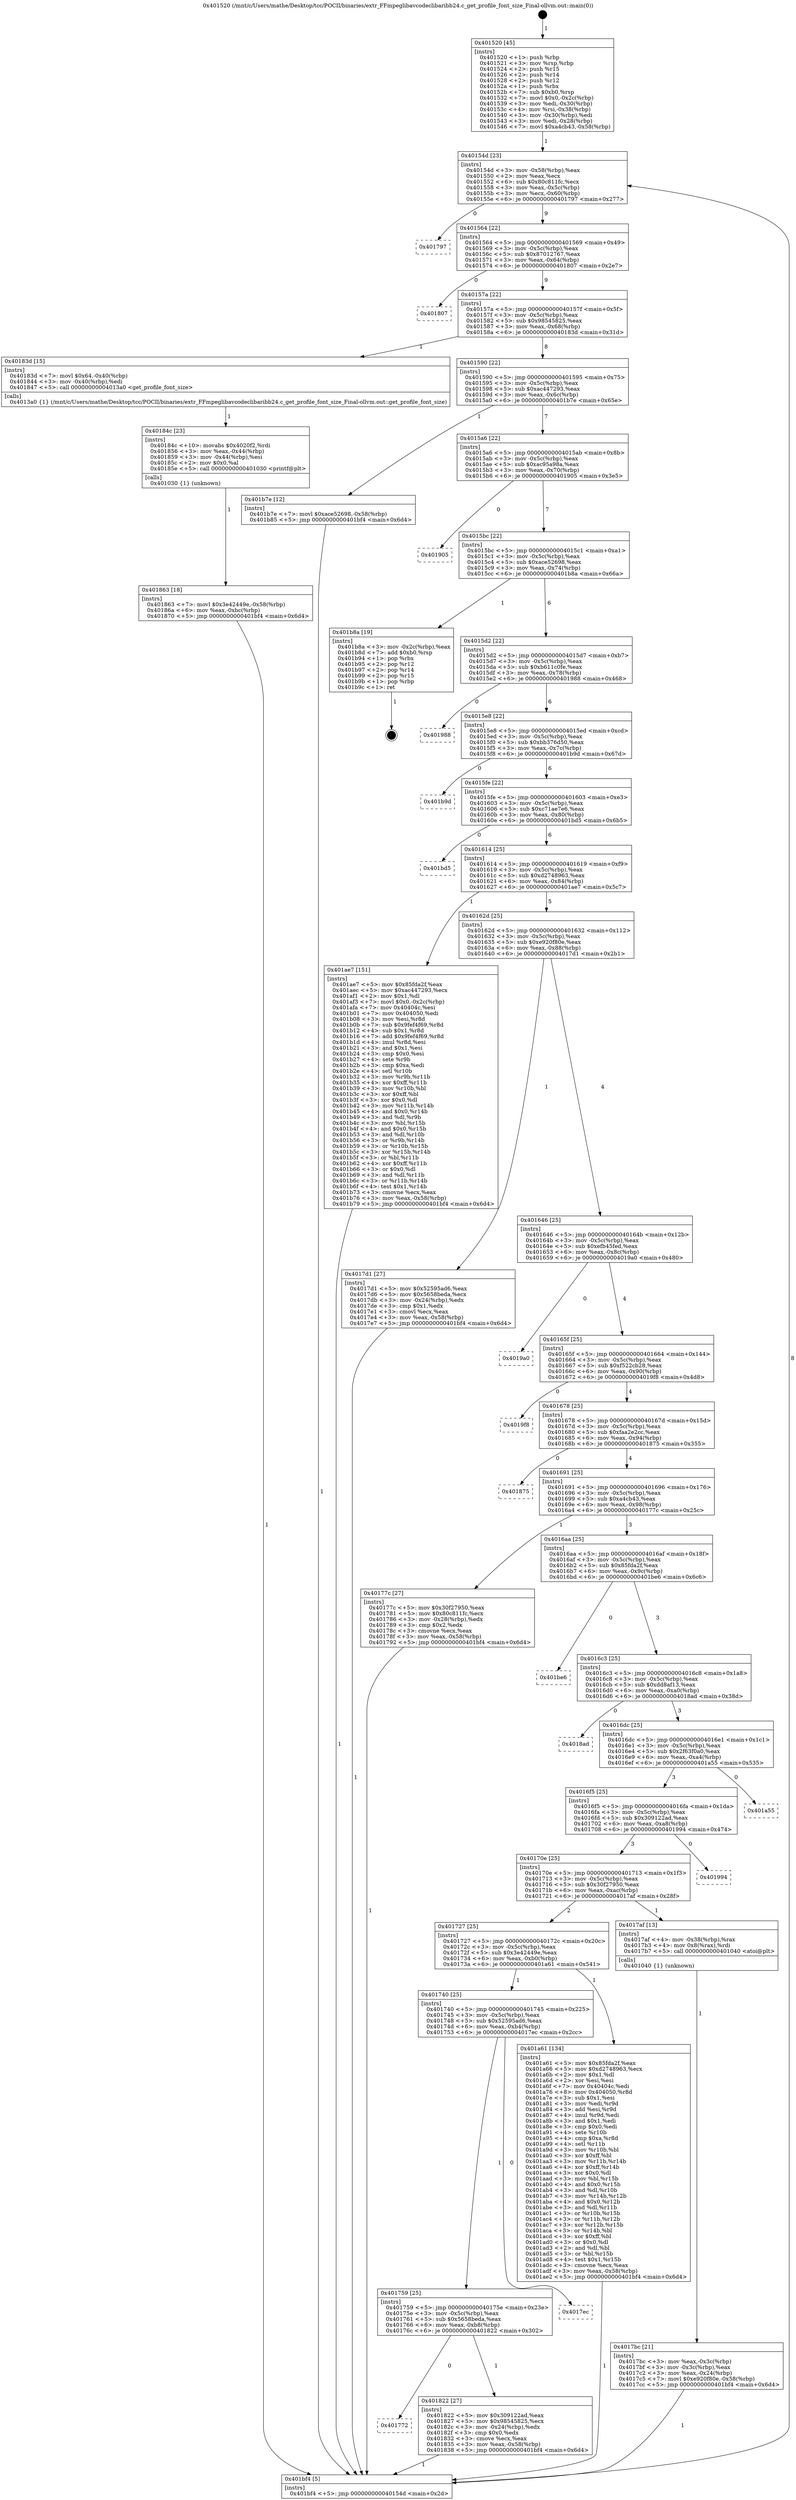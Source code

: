 digraph "0x401520" {
  label = "0x401520 (/mnt/c/Users/mathe/Desktop/tcc/POCII/binaries/extr_FFmpeglibavcodeclibaribb24.c_get_profile_font_size_Final-ollvm.out::main(0))"
  labelloc = "t"
  node[shape=record]

  Entry [label="",width=0.3,height=0.3,shape=circle,fillcolor=black,style=filled]
  "0x40154d" [label="{
     0x40154d [23]\l
     | [instrs]\l
     &nbsp;&nbsp;0x40154d \<+3\>: mov -0x58(%rbp),%eax\l
     &nbsp;&nbsp;0x401550 \<+2\>: mov %eax,%ecx\l
     &nbsp;&nbsp;0x401552 \<+6\>: sub $0x80c811fc,%ecx\l
     &nbsp;&nbsp;0x401558 \<+3\>: mov %eax,-0x5c(%rbp)\l
     &nbsp;&nbsp;0x40155b \<+3\>: mov %ecx,-0x60(%rbp)\l
     &nbsp;&nbsp;0x40155e \<+6\>: je 0000000000401797 \<main+0x277\>\l
  }"]
  "0x401797" [label="{
     0x401797\l
  }", style=dashed]
  "0x401564" [label="{
     0x401564 [22]\l
     | [instrs]\l
     &nbsp;&nbsp;0x401564 \<+5\>: jmp 0000000000401569 \<main+0x49\>\l
     &nbsp;&nbsp;0x401569 \<+3\>: mov -0x5c(%rbp),%eax\l
     &nbsp;&nbsp;0x40156c \<+5\>: sub $0x87012767,%eax\l
     &nbsp;&nbsp;0x401571 \<+3\>: mov %eax,-0x64(%rbp)\l
     &nbsp;&nbsp;0x401574 \<+6\>: je 0000000000401807 \<main+0x2e7\>\l
  }"]
  Exit [label="",width=0.3,height=0.3,shape=circle,fillcolor=black,style=filled,peripheries=2]
  "0x401807" [label="{
     0x401807\l
  }", style=dashed]
  "0x40157a" [label="{
     0x40157a [22]\l
     | [instrs]\l
     &nbsp;&nbsp;0x40157a \<+5\>: jmp 000000000040157f \<main+0x5f\>\l
     &nbsp;&nbsp;0x40157f \<+3\>: mov -0x5c(%rbp),%eax\l
     &nbsp;&nbsp;0x401582 \<+5\>: sub $0x98545825,%eax\l
     &nbsp;&nbsp;0x401587 \<+3\>: mov %eax,-0x68(%rbp)\l
     &nbsp;&nbsp;0x40158a \<+6\>: je 000000000040183d \<main+0x31d\>\l
  }"]
  "0x401863" [label="{
     0x401863 [18]\l
     | [instrs]\l
     &nbsp;&nbsp;0x401863 \<+7\>: movl $0x3e42449e,-0x58(%rbp)\l
     &nbsp;&nbsp;0x40186a \<+6\>: mov %eax,-0xbc(%rbp)\l
     &nbsp;&nbsp;0x401870 \<+5\>: jmp 0000000000401bf4 \<main+0x6d4\>\l
  }"]
  "0x40183d" [label="{
     0x40183d [15]\l
     | [instrs]\l
     &nbsp;&nbsp;0x40183d \<+7\>: movl $0x64,-0x40(%rbp)\l
     &nbsp;&nbsp;0x401844 \<+3\>: mov -0x40(%rbp),%edi\l
     &nbsp;&nbsp;0x401847 \<+5\>: call 00000000004013a0 \<get_profile_font_size\>\l
     | [calls]\l
     &nbsp;&nbsp;0x4013a0 \{1\} (/mnt/c/Users/mathe/Desktop/tcc/POCII/binaries/extr_FFmpeglibavcodeclibaribb24.c_get_profile_font_size_Final-ollvm.out::get_profile_font_size)\l
  }"]
  "0x401590" [label="{
     0x401590 [22]\l
     | [instrs]\l
     &nbsp;&nbsp;0x401590 \<+5\>: jmp 0000000000401595 \<main+0x75\>\l
     &nbsp;&nbsp;0x401595 \<+3\>: mov -0x5c(%rbp),%eax\l
     &nbsp;&nbsp;0x401598 \<+5\>: sub $0xac447293,%eax\l
     &nbsp;&nbsp;0x40159d \<+3\>: mov %eax,-0x6c(%rbp)\l
     &nbsp;&nbsp;0x4015a0 \<+6\>: je 0000000000401b7e \<main+0x65e\>\l
  }"]
  "0x40184c" [label="{
     0x40184c [23]\l
     | [instrs]\l
     &nbsp;&nbsp;0x40184c \<+10\>: movabs $0x4020f2,%rdi\l
     &nbsp;&nbsp;0x401856 \<+3\>: mov %eax,-0x44(%rbp)\l
     &nbsp;&nbsp;0x401859 \<+3\>: mov -0x44(%rbp),%esi\l
     &nbsp;&nbsp;0x40185c \<+2\>: mov $0x0,%al\l
     &nbsp;&nbsp;0x40185e \<+5\>: call 0000000000401030 \<printf@plt\>\l
     | [calls]\l
     &nbsp;&nbsp;0x401030 \{1\} (unknown)\l
  }"]
  "0x401b7e" [label="{
     0x401b7e [12]\l
     | [instrs]\l
     &nbsp;&nbsp;0x401b7e \<+7\>: movl $0xace52698,-0x58(%rbp)\l
     &nbsp;&nbsp;0x401b85 \<+5\>: jmp 0000000000401bf4 \<main+0x6d4\>\l
  }"]
  "0x4015a6" [label="{
     0x4015a6 [22]\l
     | [instrs]\l
     &nbsp;&nbsp;0x4015a6 \<+5\>: jmp 00000000004015ab \<main+0x8b\>\l
     &nbsp;&nbsp;0x4015ab \<+3\>: mov -0x5c(%rbp),%eax\l
     &nbsp;&nbsp;0x4015ae \<+5\>: sub $0xac95a98a,%eax\l
     &nbsp;&nbsp;0x4015b3 \<+3\>: mov %eax,-0x70(%rbp)\l
     &nbsp;&nbsp;0x4015b6 \<+6\>: je 0000000000401905 \<main+0x3e5\>\l
  }"]
  "0x401772" [label="{
     0x401772\l
  }", style=dashed]
  "0x401905" [label="{
     0x401905\l
  }", style=dashed]
  "0x4015bc" [label="{
     0x4015bc [22]\l
     | [instrs]\l
     &nbsp;&nbsp;0x4015bc \<+5\>: jmp 00000000004015c1 \<main+0xa1\>\l
     &nbsp;&nbsp;0x4015c1 \<+3\>: mov -0x5c(%rbp),%eax\l
     &nbsp;&nbsp;0x4015c4 \<+5\>: sub $0xace52698,%eax\l
     &nbsp;&nbsp;0x4015c9 \<+3\>: mov %eax,-0x74(%rbp)\l
     &nbsp;&nbsp;0x4015cc \<+6\>: je 0000000000401b8a \<main+0x66a\>\l
  }"]
  "0x401822" [label="{
     0x401822 [27]\l
     | [instrs]\l
     &nbsp;&nbsp;0x401822 \<+5\>: mov $0x309122ad,%eax\l
     &nbsp;&nbsp;0x401827 \<+5\>: mov $0x98545825,%ecx\l
     &nbsp;&nbsp;0x40182c \<+3\>: mov -0x24(%rbp),%edx\l
     &nbsp;&nbsp;0x40182f \<+3\>: cmp $0x0,%edx\l
     &nbsp;&nbsp;0x401832 \<+3\>: cmove %ecx,%eax\l
     &nbsp;&nbsp;0x401835 \<+3\>: mov %eax,-0x58(%rbp)\l
     &nbsp;&nbsp;0x401838 \<+5\>: jmp 0000000000401bf4 \<main+0x6d4\>\l
  }"]
  "0x401b8a" [label="{
     0x401b8a [19]\l
     | [instrs]\l
     &nbsp;&nbsp;0x401b8a \<+3\>: mov -0x2c(%rbp),%eax\l
     &nbsp;&nbsp;0x401b8d \<+7\>: add $0xb0,%rsp\l
     &nbsp;&nbsp;0x401b94 \<+1\>: pop %rbx\l
     &nbsp;&nbsp;0x401b95 \<+2\>: pop %r12\l
     &nbsp;&nbsp;0x401b97 \<+2\>: pop %r14\l
     &nbsp;&nbsp;0x401b99 \<+2\>: pop %r15\l
     &nbsp;&nbsp;0x401b9b \<+1\>: pop %rbp\l
     &nbsp;&nbsp;0x401b9c \<+1\>: ret\l
  }"]
  "0x4015d2" [label="{
     0x4015d2 [22]\l
     | [instrs]\l
     &nbsp;&nbsp;0x4015d2 \<+5\>: jmp 00000000004015d7 \<main+0xb7\>\l
     &nbsp;&nbsp;0x4015d7 \<+3\>: mov -0x5c(%rbp),%eax\l
     &nbsp;&nbsp;0x4015da \<+5\>: sub $0xb611c0fe,%eax\l
     &nbsp;&nbsp;0x4015df \<+3\>: mov %eax,-0x78(%rbp)\l
     &nbsp;&nbsp;0x4015e2 \<+6\>: je 0000000000401988 \<main+0x468\>\l
  }"]
  "0x401759" [label="{
     0x401759 [25]\l
     | [instrs]\l
     &nbsp;&nbsp;0x401759 \<+5\>: jmp 000000000040175e \<main+0x23e\>\l
     &nbsp;&nbsp;0x40175e \<+3\>: mov -0x5c(%rbp),%eax\l
     &nbsp;&nbsp;0x401761 \<+5\>: sub $0x5658beda,%eax\l
     &nbsp;&nbsp;0x401766 \<+6\>: mov %eax,-0xb8(%rbp)\l
     &nbsp;&nbsp;0x40176c \<+6\>: je 0000000000401822 \<main+0x302\>\l
  }"]
  "0x401988" [label="{
     0x401988\l
  }", style=dashed]
  "0x4015e8" [label="{
     0x4015e8 [22]\l
     | [instrs]\l
     &nbsp;&nbsp;0x4015e8 \<+5\>: jmp 00000000004015ed \<main+0xcd\>\l
     &nbsp;&nbsp;0x4015ed \<+3\>: mov -0x5c(%rbp),%eax\l
     &nbsp;&nbsp;0x4015f0 \<+5\>: sub $0xbb376d50,%eax\l
     &nbsp;&nbsp;0x4015f5 \<+3\>: mov %eax,-0x7c(%rbp)\l
     &nbsp;&nbsp;0x4015f8 \<+6\>: je 0000000000401b9d \<main+0x67d\>\l
  }"]
  "0x4017ec" [label="{
     0x4017ec\l
  }", style=dashed]
  "0x401b9d" [label="{
     0x401b9d\l
  }", style=dashed]
  "0x4015fe" [label="{
     0x4015fe [22]\l
     | [instrs]\l
     &nbsp;&nbsp;0x4015fe \<+5\>: jmp 0000000000401603 \<main+0xe3\>\l
     &nbsp;&nbsp;0x401603 \<+3\>: mov -0x5c(%rbp),%eax\l
     &nbsp;&nbsp;0x401606 \<+5\>: sub $0xc71ae7e6,%eax\l
     &nbsp;&nbsp;0x40160b \<+3\>: mov %eax,-0x80(%rbp)\l
     &nbsp;&nbsp;0x40160e \<+6\>: je 0000000000401bd5 \<main+0x6b5\>\l
  }"]
  "0x401740" [label="{
     0x401740 [25]\l
     | [instrs]\l
     &nbsp;&nbsp;0x401740 \<+5\>: jmp 0000000000401745 \<main+0x225\>\l
     &nbsp;&nbsp;0x401745 \<+3\>: mov -0x5c(%rbp),%eax\l
     &nbsp;&nbsp;0x401748 \<+5\>: sub $0x52595ad6,%eax\l
     &nbsp;&nbsp;0x40174d \<+6\>: mov %eax,-0xb4(%rbp)\l
     &nbsp;&nbsp;0x401753 \<+6\>: je 00000000004017ec \<main+0x2cc\>\l
  }"]
  "0x401bd5" [label="{
     0x401bd5\l
  }", style=dashed]
  "0x401614" [label="{
     0x401614 [25]\l
     | [instrs]\l
     &nbsp;&nbsp;0x401614 \<+5\>: jmp 0000000000401619 \<main+0xf9\>\l
     &nbsp;&nbsp;0x401619 \<+3\>: mov -0x5c(%rbp),%eax\l
     &nbsp;&nbsp;0x40161c \<+5\>: sub $0xd2748963,%eax\l
     &nbsp;&nbsp;0x401621 \<+6\>: mov %eax,-0x84(%rbp)\l
     &nbsp;&nbsp;0x401627 \<+6\>: je 0000000000401ae7 \<main+0x5c7\>\l
  }"]
  "0x401a61" [label="{
     0x401a61 [134]\l
     | [instrs]\l
     &nbsp;&nbsp;0x401a61 \<+5\>: mov $0x85fda2f,%eax\l
     &nbsp;&nbsp;0x401a66 \<+5\>: mov $0xd2748963,%ecx\l
     &nbsp;&nbsp;0x401a6b \<+2\>: mov $0x1,%dl\l
     &nbsp;&nbsp;0x401a6d \<+2\>: xor %esi,%esi\l
     &nbsp;&nbsp;0x401a6f \<+7\>: mov 0x40404c,%edi\l
     &nbsp;&nbsp;0x401a76 \<+8\>: mov 0x404050,%r8d\l
     &nbsp;&nbsp;0x401a7e \<+3\>: sub $0x1,%esi\l
     &nbsp;&nbsp;0x401a81 \<+3\>: mov %edi,%r9d\l
     &nbsp;&nbsp;0x401a84 \<+3\>: add %esi,%r9d\l
     &nbsp;&nbsp;0x401a87 \<+4\>: imul %r9d,%edi\l
     &nbsp;&nbsp;0x401a8b \<+3\>: and $0x1,%edi\l
     &nbsp;&nbsp;0x401a8e \<+3\>: cmp $0x0,%edi\l
     &nbsp;&nbsp;0x401a91 \<+4\>: sete %r10b\l
     &nbsp;&nbsp;0x401a95 \<+4\>: cmp $0xa,%r8d\l
     &nbsp;&nbsp;0x401a99 \<+4\>: setl %r11b\l
     &nbsp;&nbsp;0x401a9d \<+3\>: mov %r10b,%bl\l
     &nbsp;&nbsp;0x401aa0 \<+3\>: xor $0xff,%bl\l
     &nbsp;&nbsp;0x401aa3 \<+3\>: mov %r11b,%r14b\l
     &nbsp;&nbsp;0x401aa6 \<+4\>: xor $0xff,%r14b\l
     &nbsp;&nbsp;0x401aaa \<+3\>: xor $0x0,%dl\l
     &nbsp;&nbsp;0x401aad \<+3\>: mov %bl,%r15b\l
     &nbsp;&nbsp;0x401ab0 \<+4\>: and $0x0,%r15b\l
     &nbsp;&nbsp;0x401ab4 \<+3\>: and %dl,%r10b\l
     &nbsp;&nbsp;0x401ab7 \<+3\>: mov %r14b,%r12b\l
     &nbsp;&nbsp;0x401aba \<+4\>: and $0x0,%r12b\l
     &nbsp;&nbsp;0x401abe \<+3\>: and %dl,%r11b\l
     &nbsp;&nbsp;0x401ac1 \<+3\>: or %r10b,%r15b\l
     &nbsp;&nbsp;0x401ac4 \<+3\>: or %r11b,%r12b\l
     &nbsp;&nbsp;0x401ac7 \<+3\>: xor %r12b,%r15b\l
     &nbsp;&nbsp;0x401aca \<+3\>: or %r14b,%bl\l
     &nbsp;&nbsp;0x401acd \<+3\>: xor $0xff,%bl\l
     &nbsp;&nbsp;0x401ad0 \<+3\>: or $0x0,%dl\l
     &nbsp;&nbsp;0x401ad3 \<+2\>: and %dl,%bl\l
     &nbsp;&nbsp;0x401ad5 \<+3\>: or %bl,%r15b\l
     &nbsp;&nbsp;0x401ad8 \<+4\>: test $0x1,%r15b\l
     &nbsp;&nbsp;0x401adc \<+3\>: cmovne %ecx,%eax\l
     &nbsp;&nbsp;0x401adf \<+3\>: mov %eax,-0x58(%rbp)\l
     &nbsp;&nbsp;0x401ae2 \<+5\>: jmp 0000000000401bf4 \<main+0x6d4\>\l
  }"]
  "0x401ae7" [label="{
     0x401ae7 [151]\l
     | [instrs]\l
     &nbsp;&nbsp;0x401ae7 \<+5\>: mov $0x85fda2f,%eax\l
     &nbsp;&nbsp;0x401aec \<+5\>: mov $0xac447293,%ecx\l
     &nbsp;&nbsp;0x401af1 \<+2\>: mov $0x1,%dl\l
     &nbsp;&nbsp;0x401af3 \<+7\>: movl $0x0,-0x2c(%rbp)\l
     &nbsp;&nbsp;0x401afa \<+7\>: mov 0x40404c,%esi\l
     &nbsp;&nbsp;0x401b01 \<+7\>: mov 0x404050,%edi\l
     &nbsp;&nbsp;0x401b08 \<+3\>: mov %esi,%r8d\l
     &nbsp;&nbsp;0x401b0b \<+7\>: sub $0x9fef4f69,%r8d\l
     &nbsp;&nbsp;0x401b12 \<+4\>: sub $0x1,%r8d\l
     &nbsp;&nbsp;0x401b16 \<+7\>: add $0x9fef4f69,%r8d\l
     &nbsp;&nbsp;0x401b1d \<+4\>: imul %r8d,%esi\l
     &nbsp;&nbsp;0x401b21 \<+3\>: and $0x1,%esi\l
     &nbsp;&nbsp;0x401b24 \<+3\>: cmp $0x0,%esi\l
     &nbsp;&nbsp;0x401b27 \<+4\>: sete %r9b\l
     &nbsp;&nbsp;0x401b2b \<+3\>: cmp $0xa,%edi\l
     &nbsp;&nbsp;0x401b2e \<+4\>: setl %r10b\l
     &nbsp;&nbsp;0x401b32 \<+3\>: mov %r9b,%r11b\l
     &nbsp;&nbsp;0x401b35 \<+4\>: xor $0xff,%r11b\l
     &nbsp;&nbsp;0x401b39 \<+3\>: mov %r10b,%bl\l
     &nbsp;&nbsp;0x401b3c \<+3\>: xor $0xff,%bl\l
     &nbsp;&nbsp;0x401b3f \<+3\>: xor $0x0,%dl\l
     &nbsp;&nbsp;0x401b42 \<+3\>: mov %r11b,%r14b\l
     &nbsp;&nbsp;0x401b45 \<+4\>: and $0x0,%r14b\l
     &nbsp;&nbsp;0x401b49 \<+3\>: and %dl,%r9b\l
     &nbsp;&nbsp;0x401b4c \<+3\>: mov %bl,%r15b\l
     &nbsp;&nbsp;0x401b4f \<+4\>: and $0x0,%r15b\l
     &nbsp;&nbsp;0x401b53 \<+3\>: and %dl,%r10b\l
     &nbsp;&nbsp;0x401b56 \<+3\>: or %r9b,%r14b\l
     &nbsp;&nbsp;0x401b59 \<+3\>: or %r10b,%r15b\l
     &nbsp;&nbsp;0x401b5c \<+3\>: xor %r15b,%r14b\l
     &nbsp;&nbsp;0x401b5f \<+3\>: or %bl,%r11b\l
     &nbsp;&nbsp;0x401b62 \<+4\>: xor $0xff,%r11b\l
     &nbsp;&nbsp;0x401b66 \<+3\>: or $0x0,%dl\l
     &nbsp;&nbsp;0x401b69 \<+3\>: and %dl,%r11b\l
     &nbsp;&nbsp;0x401b6c \<+3\>: or %r11b,%r14b\l
     &nbsp;&nbsp;0x401b6f \<+4\>: test $0x1,%r14b\l
     &nbsp;&nbsp;0x401b73 \<+3\>: cmovne %ecx,%eax\l
     &nbsp;&nbsp;0x401b76 \<+3\>: mov %eax,-0x58(%rbp)\l
     &nbsp;&nbsp;0x401b79 \<+5\>: jmp 0000000000401bf4 \<main+0x6d4\>\l
  }"]
  "0x40162d" [label="{
     0x40162d [25]\l
     | [instrs]\l
     &nbsp;&nbsp;0x40162d \<+5\>: jmp 0000000000401632 \<main+0x112\>\l
     &nbsp;&nbsp;0x401632 \<+3\>: mov -0x5c(%rbp),%eax\l
     &nbsp;&nbsp;0x401635 \<+5\>: sub $0xe920f80e,%eax\l
     &nbsp;&nbsp;0x40163a \<+6\>: mov %eax,-0x88(%rbp)\l
     &nbsp;&nbsp;0x401640 \<+6\>: je 00000000004017d1 \<main+0x2b1\>\l
  }"]
  "0x4017bc" [label="{
     0x4017bc [21]\l
     | [instrs]\l
     &nbsp;&nbsp;0x4017bc \<+3\>: mov %eax,-0x3c(%rbp)\l
     &nbsp;&nbsp;0x4017bf \<+3\>: mov -0x3c(%rbp),%eax\l
     &nbsp;&nbsp;0x4017c2 \<+3\>: mov %eax,-0x24(%rbp)\l
     &nbsp;&nbsp;0x4017c5 \<+7\>: movl $0xe920f80e,-0x58(%rbp)\l
     &nbsp;&nbsp;0x4017cc \<+5\>: jmp 0000000000401bf4 \<main+0x6d4\>\l
  }"]
  "0x4017d1" [label="{
     0x4017d1 [27]\l
     | [instrs]\l
     &nbsp;&nbsp;0x4017d1 \<+5\>: mov $0x52595ad6,%eax\l
     &nbsp;&nbsp;0x4017d6 \<+5\>: mov $0x5658beda,%ecx\l
     &nbsp;&nbsp;0x4017db \<+3\>: mov -0x24(%rbp),%edx\l
     &nbsp;&nbsp;0x4017de \<+3\>: cmp $0x1,%edx\l
     &nbsp;&nbsp;0x4017e1 \<+3\>: cmovl %ecx,%eax\l
     &nbsp;&nbsp;0x4017e4 \<+3\>: mov %eax,-0x58(%rbp)\l
     &nbsp;&nbsp;0x4017e7 \<+5\>: jmp 0000000000401bf4 \<main+0x6d4\>\l
  }"]
  "0x401646" [label="{
     0x401646 [25]\l
     | [instrs]\l
     &nbsp;&nbsp;0x401646 \<+5\>: jmp 000000000040164b \<main+0x12b\>\l
     &nbsp;&nbsp;0x40164b \<+3\>: mov -0x5c(%rbp),%eax\l
     &nbsp;&nbsp;0x40164e \<+5\>: sub $0xefb45fed,%eax\l
     &nbsp;&nbsp;0x401653 \<+6\>: mov %eax,-0x8c(%rbp)\l
     &nbsp;&nbsp;0x401659 \<+6\>: je 00000000004019a0 \<main+0x480\>\l
  }"]
  "0x401727" [label="{
     0x401727 [25]\l
     | [instrs]\l
     &nbsp;&nbsp;0x401727 \<+5\>: jmp 000000000040172c \<main+0x20c\>\l
     &nbsp;&nbsp;0x40172c \<+3\>: mov -0x5c(%rbp),%eax\l
     &nbsp;&nbsp;0x40172f \<+5\>: sub $0x3e42449e,%eax\l
     &nbsp;&nbsp;0x401734 \<+6\>: mov %eax,-0xb0(%rbp)\l
     &nbsp;&nbsp;0x40173a \<+6\>: je 0000000000401a61 \<main+0x541\>\l
  }"]
  "0x4019a0" [label="{
     0x4019a0\l
  }", style=dashed]
  "0x40165f" [label="{
     0x40165f [25]\l
     | [instrs]\l
     &nbsp;&nbsp;0x40165f \<+5\>: jmp 0000000000401664 \<main+0x144\>\l
     &nbsp;&nbsp;0x401664 \<+3\>: mov -0x5c(%rbp),%eax\l
     &nbsp;&nbsp;0x401667 \<+5\>: sub $0xf522cb28,%eax\l
     &nbsp;&nbsp;0x40166c \<+6\>: mov %eax,-0x90(%rbp)\l
     &nbsp;&nbsp;0x401672 \<+6\>: je 00000000004019f8 \<main+0x4d8\>\l
  }"]
  "0x4017af" [label="{
     0x4017af [13]\l
     | [instrs]\l
     &nbsp;&nbsp;0x4017af \<+4\>: mov -0x38(%rbp),%rax\l
     &nbsp;&nbsp;0x4017b3 \<+4\>: mov 0x8(%rax),%rdi\l
     &nbsp;&nbsp;0x4017b7 \<+5\>: call 0000000000401040 \<atoi@plt\>\l
     | [calls]\l
     &nbsp;&nbsp;0x401040 \{1\} (unknown)\l
  }"]
  "0x4019f8" [label="{
     0x4019f8\l
  }", style=dashed]
  "0x401678" [label="{
     0x401678 [25]\l
     | [instrs]\l
     &nbsp;&nbsp;0x401678 \<+5\>: jmp 000000000040167d \<main+0x15d\>\l
     &nbsp;&nbsp;0x40167d \<+3\>: mov -0x5c(%rbp),%eax\l
     &nbsp;&nbsp;0x401680 \<+5\>: sub $0xfaa2e2cc,%eax\l
     &nbsp;&nbsp;0x401685 \<+6\>: mov %eax,-0x94(%rbp)\l
     &nbsp;&nbsp;0x40168b \<+6\>: je 0000000000401875 \<main+0x355\>\l
  }"]
  "0x40170e" [label="{
     0x40170e [25]\l
     | [instrs]\l
     &nbsp;&nbsp;0x40170e \<+5\>: jmp 0000000000401713 \<main+0x1f3\>\l
     &nbsp;&nbsp;0x401713 \<+3\>: mov -0x5c(%rbp),%eax\l
     &nbsp;&nbsp;0x401716 \<+5\>: sub $0x30f27950,%eax\l
     &nbsp;&nbsp;0x40171b \<+6\>: mov %eax,-0xac(%rbp)\l
     &nbsp;&nbsp;0x401721 \<+6\>: je 00000000004017af \<main+0x28f\>\l
  }"]
  "0x401875" [label="{
     0x401875\l
  }", style=dashed]
  "0x401691" [label="{
     0x401691 [25]\l
     | [instrs]\l
     &nbsp;&nbsp;0x401691 \<+5\>: jmp 0000000000401696 \<main+0x176\>\l
     &nbsp;&nbsp;0x401696 \<+3\>: mov -0x5c(%rbp),%eax\l
     &nbsp;&nbsp;0x401699 \<+5\>: sub $0xa4cb43,%eax\l
     &nbsp;&nbsp;0x40169e \<+6\>: mov %eax,-0x98(%rbp)\l
     &nbsp;&nbsp;0x4016a4 \<+6\>: je 000000000040177c \<main+0x25c\>\l
  }"]
  "0x401994" [label="{
     0x401994\l
  }", style=dashed]
  "0x40177c" [label="{
     0x40177c [27]\l
     | [instrs]\l
     &nbsp;&nbsp;0x40177c \<+5\>: mov $0x30f27950,%eax\l
     &nbsp;&nbsp;0x401781 \<+5\>: mov $0x80c811fc,%ecx\l
     &nbsp;&nbsp;0x401786 \<+3\>: mov -0x28(%rbp),%edx\l
     &nbsp;&nbsp;0x401789 \<+3\>: cmp $0x2,%edx\l
     &nbsp;&nbsp;0x40178c \<+3\>: cmovne %ecx,%eax\l
     &nbsp;&nbsp;0x40178f \<+3\>: mov %eax,-0x58(%rbp)\l
     &nbsp;&nbsp;0x401792 \<+5\>: jmp 0000000000401bf4 \<main+0x6d4\>\l
  }"]
  "0x4016aa" [label="{
     0x4016aa [25]\l
     | [instrs]\l
     &nbsp;&nbsp;0x4016aa \<+5\>: jmp 00000000004016af \<main+0x18f\>\l
     &nbsp;&nbsp;0x4016af \<+3\>: mov -0x5c(%rbp),%eax\l
     &nbsp;&nbsp;0x4016b2 \<+5\>: sub $0x85fda2f,%eax\l
     &nbsp;&nbsp;0x4016b7 \<+6\>: mov %eax,-0x9c(%rbp)\l
     &nbsp;&nbsp;0x4016bd \<+6\>: je 0000000000401be6 \<main+0x6c6\>\l
  }"]
  "0x401bf4" [label="{
     0x401bf4 [5]\l
     | [instrs]\l
     &nbsp;&nbsp;0x401bf4 \<+5\>: jmp 000000000040154d \<main+0x2d\>\l
  }"]
  "0x401520" [label="{
     0x401520 [45]\l
     | [instrs]\l
     &nbsp;&nbsp;0x401520 \<+1\>: push %rbp\l
     &nbsp;&nbsp;0x401521 \<+3\>: mov %rsp,%rbp\l
     &nbsp;&nbsp;0x401524 \<+2\>: push %r15\l
     &nbsp;&nbsp;0x401526 \<+2\>: push %r14\l
     &nbsp;&nbsp;0x401528 \<+2\>: push %r12\l
     &nbsp;&nbsp;0x40152a \<+1\>: push %rbx\l
     &nbsp;&nbsp;0x40152b \<+7\>: sub $0xb0,%rsp\l
     &nbsp;&nbsp;0x401532 \<+7\>: movl $0x0,-0x2c(%rbp)\l
     &nbsp;&nbsp;0x401539 \<+3\>: mov %edi,-0x30(%rbp)\l
     &nbsp;&nbsp;0x40153c \<+4\>: mov %rsi,-0x38(%rbp)\l
     &nbsp;&nbsp;0x401540 \<+3\>: mov -0x30(%rbp),%edi\l
     &nbsp;&nbsp;0x401543 \<+3\>: mov %edi,-0x28(%rbp)\l
     &nbsp;&nbsp;0x401546 \<+7\>: movl $0xa4cb43,-0x58(%rbp)\l
  }"]
  "0x4016f5" [label="{
     0x4016f5 [25]\l
     | [instrs]\l
     &nbsp;&nbsp;0x4016f5 \<+5\>: jmp 00000000004016fa \<main+0x1da\>\l
     &nbsp;&nbsp;0x4016fa \<+3\>: mov -0x5c(%rbp),%eax\l
     &nbsp;&nbsp;0x4016fd \<+5\>: sub $0x309122ad,%eax\l
     &nbsp;&nbsp;0x401702 \<+6\>: mov %eax,-0xa8(%rbp)\l
     &nbsp;&nbsp;0x401708 \<+6\>: je 0000000000401994 \<main+0x474\>\l
  }"]
  "0x401be6" [label="{
     0x401be6\l
  }", style=dashed]
  "0x4016c3" [label="{
     0x4016c3 [25]\l
     | [instrs]\l
     &nbsp;&nbsp;0x4016c3 \<+5\>: jmp 00000000004016c8 \<main+0x1a8\>\l
     &nbsp;&nbsp;0x4016c8 \<+3\>: mov -0x5c(%rbp),%eax\l
     &nbsp;&nbsp;0x4016cb \<+5\>: sub $0xdd8af13,%eax\l
     &nbsp;&nbsp;0x4016d0 \<+6\>: mov %eax,-0xa0(%rbp)\l
     &nbsp;&nbsp;0x4016d6 \<+6\>: je 00000000004018ad \<main+0x38d\>\l
  }"]
  "0x401a55" [label="{
     0x401a55\l
  }", style=dashed]
  "0x4018ad" [label="{
     0x4018ad\l
  }", style=dashed]
  "0x4016dc" [label="{
     0x4016dc [25]\l
     | [instrs]\l
     &nbsp;&nbsp;0x4016dc \<+5\>: jmp 00000000004016e1 \<main+0x1c1\>\l
     &nbsp;&nbsp;0x4016e1 \<+3\>: mov -0x5c(%rbp),%eax\l
     &nbsp;&nbsp;0x4016e4 \<+5\>: sub $0x2f63f0a0,%eax\l
     &nbsp;&nbsp;0x4016e9 \<+6\>: mov %eax,-0xa4(%rbp)\l
     &nbsp;&nbsp;0x4016ef \<+6\>: je 0000000000401a55 \<main+0x535\>\l
  }"]
  Entry -> "0x401520" [label=" 1"]
  "0x40154d" -> "0x401797" [label=" 0"]
  "0x40154d" -> "0x401564" [label=" 9"]
  "0x401b8a" -> Exit [label=" 1"]
  "0x401564" -> "0x401807" [label=" 0"]
  "0x401564" -> "0x40157a" [label=" 9"]
  "0x401b7e" -> "0x401bf4" [label=" 1"]
  "0x40157a" -> "0x40183d" [label=" 1"]
  "0x40157a" -> "0x401590" [label=" 8"]
  "0x401ae7" -> "0x401bf4" [label=" 1"]
  "0x401590" -> "0x401b7e" [label=" 1"]
  "0x401590" -> "0x4015a6" [label=" 7"]
  "0x401a61" -> "0x401bf4" [label=" 1"]
  "0x4015a6" -> "0x401905" [label=" 0"]
  "0x4015a6" -> "0x4015bc" [label=" 7"]
  "0x401863" -> "0x401bf4" [label=" 1"]
  "0x4015bc" -> "0x401b8a" [label=" 1"]
  "0x4015bc" -> "0x4015d2" [label=" 6"]
  "0x40184c" -> "0x401863" [label=" 1"]
  "0x4015d2" -> "0x401988" [label=" 0"]
  "0x4015d2" -> "0x4015e8" [label=" 6"]
  "0x401822" -> "0x401bf4" [label=" 1"]
  "0x4015e8" -> "0x401b9d" [label=" 0"]
  "0x4015e8" -> "0x4015fe" [label=" 6"]
  "0x401759" -> "0x401772" [label=" 0"]
  "0x4015fe" -> "0x401bd5" [label=" 0"]
  "0x4015fe" -> "0x401614" [label=" 6"]
  "0x40183d" -> "0x40184c" [label=" 1"]
  "0x401614" -> "0x401ae7" [label=" 1"]
  "0x401614" -> "0x40162d" [label=" 5"]
  "0x401740" -> "0x401759" [label=" 1"]
  "0x40162d" -> "0x4017d1" [label=" 1"]
  "0x40162d" -> "0x401646" [label=" 4"]
  "0x401759" -> "0x401822" [label=" 1"]
  "0x401646" -> "0x4019a0" [label=" 0"]
  "0x401646" -> "0x40165f" [label=" 4"]
  "0x401727" -> "0x401740" [label=" 1"]
  "0x40165f" -> "0x4019f8" [label=" 0"]
  "0x40165f" -> "0x401678" [label=" 4"]
  "0x401727" -> "0x401a61" [label=" 1"]
  "0x401678" -> "0x401875" [label=" 0"]
  "0x401678" -> "0x401691" [label=" 4"]
  "0x4017d1" -> "0x401bf4" [label=" 1"]
  "0x401691" -> "0x40177c" [label=" 1"]
  "0x401691" -> "0x4016aa" [label=" 3"]
  "0x40177c" -> "0x401bf4" [label=" 1"]
  "0x401520" -> "0x40154d" [label=" 1"]
  "0x401bf4" -> "0x40154d" [label=" 8"]
  "0x4017bc" -> "0x401bf4" [label=" 1"]
  "0x4016aa" -> "0x401be6" [label=" 0"]
  "0x4016aa" -> "0x4016c3" [label=" 3"]
  "0x40170e" -> "0x401727" [label=" 2"]
  "0x4016c3" -> "0x4018ad" [label=" 0"]
  "0x4016c3" -> "0x4016dc" [label=" 3"]
  "0x40170e" -> "0x4017af" [label=" 1"]
  "0x4016dc" -> "0x401a55" [label=" 0"]
  "0x4016dc" -> "0x4016f5" [label=" 3"]
  "0x4017af" -> "0x4017bc" [label=" 1"]
  "0x4016f5" -> "0x401994" [label=" 0"]
  "0x4016f5" -> "0x40170e" [label=" 3"]
  "0x401740" -> "0x4017ec" [label=" 0"]
}
